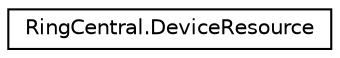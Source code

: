 digraph "Graphical Class Hierarchy"
{
 // LATEX_PDF_SIZE
  edge [fontname="Helvetica",fontsize="10",labelfontname="Helvetica",labelfontsize="10"];
  node [fontname="Helvetica",fontsize="10",shape=record];
  rankdir="LR";
  Node0 [label="RingCentral.DeviceResource",height=0.2,width=0.4,color="black", fillcolor="white", style="filled",URL="$classRingCentral_1_1DeviceResource.html",tooltip=" "];
}

